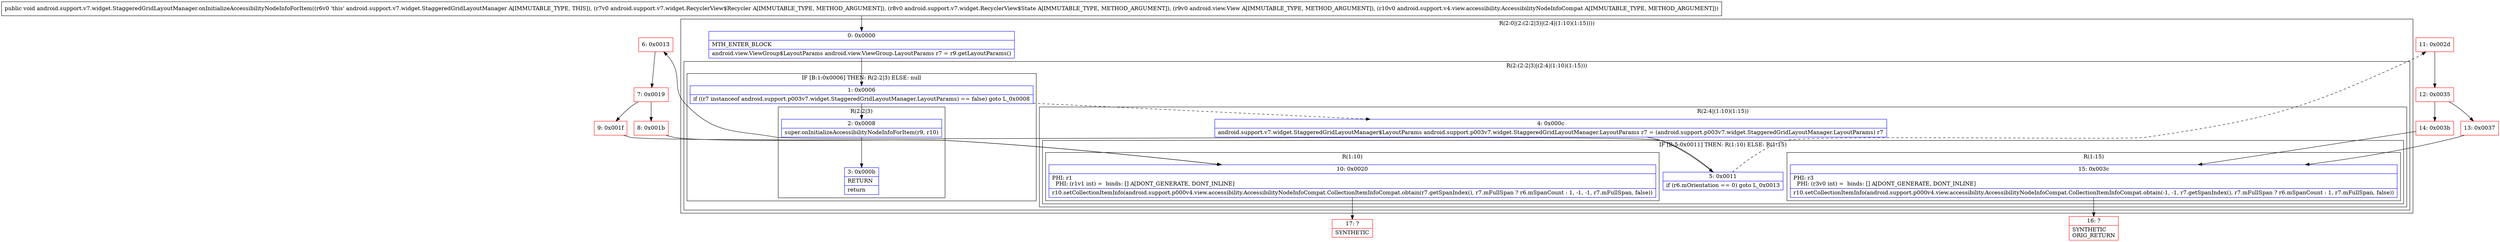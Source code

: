 digraph "CFG forandroid.support.v7.widget.StaggeredGridLayoutManager.onInitializeAccessibilityNodeInfoForItem(Landroid\/support\/v7\/widget\/RecyclerView$Recycler;Landroid\/support\/v7\/widget\/RecyclerView$State;Landroid\/view\/View;Landroid\/support\/v4\/view\/accessibility\/AccessibilityNodeInfoCompat;)V" {
subgraph cluster_Region_267037525 {
label = "R(2:0|(2:(2:2|3)|(2:4|(1:10)(1:15))))";
node [shape=record,color=blue];
Node_0 [shape=record,label="{0\:\ 0x0000|MTH_ENTER_BLOCK\l|android.view.ViewGroup$LayoutParams android.view.ViewGroup.LayoutParams r7 = r9.getLayoutParams()\l}"];
subgraph cluster_Region_487806836 {
label = "R(2:(2:2|3)|(2:4|(1:10)(1:15)))";
node [shape=record,color=blue];
subgraph cluster_IfRegion_1833393716 {
label = "IF [B:1:0x0006] THEN: R(2:2|3) ELSE: null";
node [shape=record,color=blue];
Node_1 [shape=record,label="{1\:\ 0x0006|if ((r7 instanceof android.support.p003v7.widget.StaggeredGridLayoutManager.LayoutParams) == false) goto L_0x0008\l}"];
subgraph cluster_Region_1172411873 {
label = "R(2:2|3)";
node [shape=record,color=blue];
Node_2 [shape=record,label="{2\:\ 0x0008|super.onInitializeAccessibilityNodeInfoForItem(r9, r10)\l}"];
Node_3 [shape=record,label="{3\:\ 0x000b|RETURN\l|return\l}"];
}
}
subgraph cluster_Region_1174433356 {
label = "R(2:4|(1:10)(1:15))";
node [shape=record,color=blue];
Node_4 [shape=record,label="{4\:\ 0x000c|android.support.v7.widget.StaggeredGridLayoutManager$LayoutParams android.support.p003v7.widget.StaggeredGridLayoutManager.LayoutParams r7 = (android.support.p003v7.widget.StaggeredGridLayoutManager.LayoutParams) r7\l}"];
subgraph cluster_IfRegion_2033738476 {
label = "IF [B:5:0x0011] THEN: R(1:10) ELSE: R(1:15)";
node [shape=record,color=blue];
Node_5 [shape=record,label="{5\:\ 0x0011|if (r6.mOrientation == 0) goto L_0x0013\l}"];
subgraph cluster_Region_638321346 {
label = "R(1:10)";
node [shape=record,color=blue];
Node_10 [shape=record,label="{10\:\ 0x0020|PHI: r1 \l  PHI: (r1v1 int) =  binds: [] A[DONT_GENERATE, DONT_INLINE]\l|r10.setCollectionItemInfo(android.support.p000v4.view.accessibility.AccessibilityNodeInfoCompat.CollectionItemInfoCompat.obtain(r7.getSpanIndex(), r7.mFullSpan ? r6.mSpanCount : 1, \-1, \-1, r7.mFullSpan, false))\l}"];
}
subgraph cluster_Region_2095490389 {
label = "R(1:15)";
node [shape=record,color=blue];
Node_15 [shape=record,label="{15\:\ 0x003c|PHI: r3 \l  PHI: (r3v0 int) =  binds: [] A[DONT_GENERATE, DONT_INLINE]\l|r10.setCollectionItemInfo(android.support.p000v4.view.accessibility.AccessibilityNodeInfoCompat.CollectionItemInfoCompat.obtain(\-1, \-1, r7.getSpanIndex(), r7.mFullSpan ? r6.mSpanCount : 1, r7.mFullSpan, false))\l}"];
}
}
}
}
}
Node_6 [shape=record,color=red,label="{6\:\ 0x0013}"];
Node_7 [shape=record,color=red,label="{7\:\ 0x0019}"];
Node_8 [shape=record,color=red,label="{8\:\ 0x001b}"];
Node_9 [shape=record,color=red,label="{9\:\ 0x001f}"];
Node_11 [shape=record,color=red,label="{11\:\ 0x002d}"];
Node_12 [shape=record,color=red,label="{12\:\ 0x0035}"];
Node_13 [shape=record,color=red,label="{13\:\ 0x0037}"];
Node_14 [shape=record,color=red,label="{14\:\ 0x003b}"];
Node_16 [shape=record,color=red,label="{16\:\ ?|SYNTHETIC\lORIG_RETURN\l}"];
Node_17 [shape=record,color=red,label="{17\:\ ?|SYNTHETIC\l}"];
MethodNode[shape=record,label="{public void android.support.v7.widget.StaggeredGridLayoutManager.onInitializeAccessibilityNodeInfoForItem((r6v0 'this' android.support.v7.widget.StaggeredGridLayoutManager A[IMMUTABLE_TYPE, THIS]), (r7v0 android.support.v7.widget.RecyclerView$Recycler A[IMMUTABLE_TYPE, METHOD_ARGUMENT]), (r8v0 android.support.v7.widget.RecyclerView$State A[IMMUTABLE_TYPE, METHOD_ARGUMENT]), (r9v0 android.view.View A[IMMUTABLE_TYPE, METHOD_ARGUMENT]), (r10v0 android.support.v4.view.accessibility.AccessibilityNodeInfoCompat A[IMMUTABLE_TYPE, METHOD_ARGUMENT])) }"];
MethodNode -> Node_0;
Node_0 -> Node_1;
Node_1 -> Node_2;
Node_1 -> Node_4[style=dashed];
Node_2 -> Node_3;
Node_4 -> Node_5;
Node_5 -> Node_6;
Node_5 -> Node_11[style=dashed];
Node_10 -> Node_17;
Node_15 -> Node_16;
Node_6 -> Node_7;
Node_7 -> Node_8;
Node_7 -> Node_9;
Node_8 -> Node_10;
Node_9 -> Node_10;
Node_11 -> Node_12;
Node_12 -> Node_13;
Node_12 -> Node_14;
Node_13 -> Node_15;
Node_14 -> Node_15;
}


